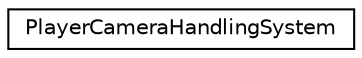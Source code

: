 digraph "Graphical Class Hierarchy"
{
 // INTERACTIVE_SVG=YES
 // LATEX_PDF_SIZE
  edge [fontname="Helvetica",fontsize="10",labelfontname="Helvetica",labelfontsize="10"];
  node [fontname="Helvetica",fontsize="10",shape=record];
  rankdir="LR";
  Node0 [label="PlayerCameraHandlingSystem",height=0.2,width=0.4,color="black", fillcolor="white", style="filled",URL="$d4/d4f/class_player_camera_handling_system.html",tooltip=" "];
}
